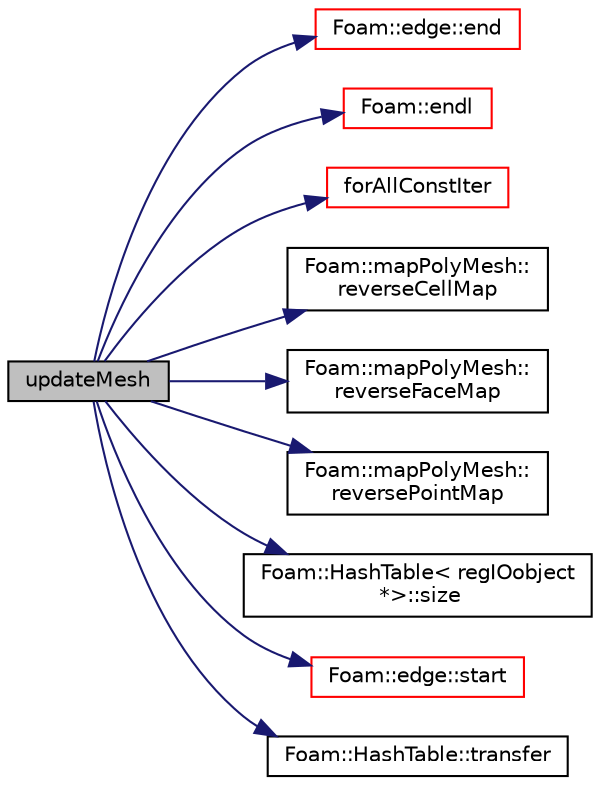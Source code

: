 digraph "updateMesh"
{
  bgcolor="transparent";
  edge [fontname="Helvetica",fontsize="10",labelfontname="Helvetica",labelfontsize="10"];
  node [fontname="Helvetica",fontsize="10",shape=record];
  rankdir="LR";
  Node952 [label="updateMesh",height=0.2,width=0.4,color="black", fillcolor="grey75", style="filled", fontcolor="black"];
  Node952 -> Node953 [color="midnightblue",fontsize="10",style="solid",fontname="Helvetica"];
  Node953 [label="Foam::edge::end",height=0.2,width=0.4,color="red",URL="$a28361.html#a5ac1c619caccdf5bcf8c3d58a409849f",tooltip="Return end vertex label. "];
  Node952 -> Node955 [color="midnightblue",fontsize="10",style="solid",fontname="Helvetica"];
  Node955 [label="Foam::endl",height=0.2,width=0.4,color="red",URL="$a21851.html#a2db8fe02a0d3909e9351bb4275b23ce4",tooltip="Add newline and flush stream. "];
  Node952 -> Node957 [color="midnightblue",fontsize="10",style="solid",fontname="Helvetica"];
  Node957 [label="forAllConstIter",height=0.2,width=0.4,color="red",URL="$a39311.html#ae21e2836509b0fa7f7cedf6493b11b09"];
  Node952 -> Node1052 [color="midnightblue",fontsize="10",style="solid",fontname="Helvetica"];
  Node1052 [label="Foam::mapPolyMesh::\lreverseCellMap",height=0.2,width=0.4,color="black",URL="$a28541.html#a89843f27b1311c10f35810e3dc692061",tooltip="Reverse cell map. "];
  Node952 -> Node1252 [color="midnightblue",fontsize="10",style="solid",fontname="Helvetica"];
  Node1252 [label="Foam::mapPolyMesh::\lreverseFaceMap",height=0.2,width=0.4,color="black",URL="$a28541.html#a90aeffdd46fec5934a7816ca40984af2",tooltip="Reverse face map. "];
  Node952 -> Node1253 [color="midnightblue",fontsize="10",style="solid",fontname="Helvetica"];
  Node1253 [label="Foam::mapPolyMesh::\lreversePointMap",height=0.2,width=0.4,color="black",URL="$a28541.html#a552b6f73bc2391a9c807f787f9774a39",tooltip="Reverse point map. "];
  Node952 -> Node1116 [color="midnightblue",fontsize="10",style="solid",fontname="Helvetica"];
  Node1116 [label="Foam::HashTable\< regIOobject\l *\>::size",height=0.2,width=0.4,color="black",URL="$a26841.html#a47b3bf30da1eb3ab8076b5fbe00e0494",tooltip="Return number of elements in table. "];
  Node952 -> Node1254 [color="midnightblue",fontsize="10",style="solid",fontname="Helvetica"];
  Node1254 [label="Foam::edge::start",height=0.2,width=0.4,color="red",URL="$a28361.html#afe56bdd2031bbf8321e35e2330c0b990",tooltip="Return start vertex label. "];
  Node952 -> Node1232 [color="midnightblue",fontsize="10",style="solid",fontname="Helvetica"];
  Node1232 [label="Foam::HashTable::transfer",height=0.2,width=0.4,color="black",URL="$a26841.html#a26883d0cdd71dc6200b11fa35ef0c0e4",tooltip="Transfer the contents of the argument table into this table. "];
}
